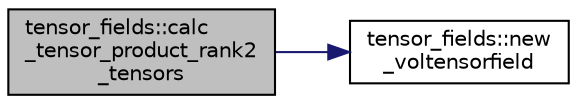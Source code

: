 digraph "tensor_fields::calc_tensor_product_rank2_tensors"
{
 // LATEX_PDF_SIZE
  edge [fontname="Helvetica",fontsize="10",labelfontname="Helvetica",labelfontsize="10"];
  node [fontname="Helvetica",fontsize="10",shape=record];
  rankdir="LR";
  Node1 [label="tensor_fields::calc\l_tensor_product_rank2\l_tensors",height=0.2,width=0.4,color="black", fillcolor="grey75", style="filled", fontcolor="black",tooltip=" "];
  Node1 -> Node2 [color="midnightblue",fontsize="10",style="solid",fontname="Helvetica"];
  Node2 [label="tensor_fields::new\l_voltensorfield",height=0.2,width=0.4,color="black", fillcolor="white", style="filled",URL="$namespacetensor__fields.html#a62f581f9e29e80f5ed7d3d2b9539398c",tooltip=" "];
}
